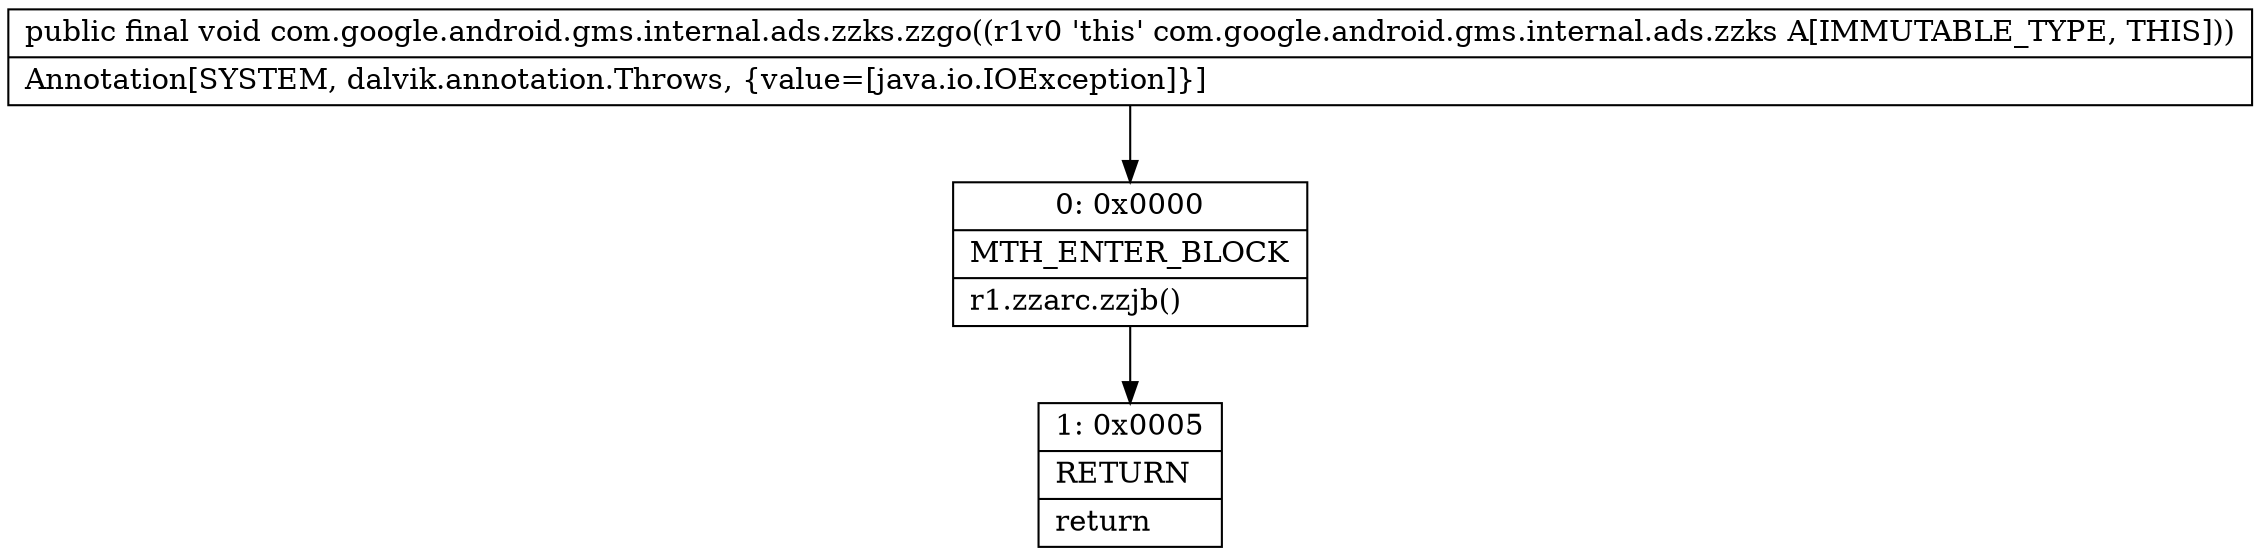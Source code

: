 digraph "CFG forcom.google.android.gms.internal.ads.zzks.zzgo()V" {
Node_0 [shape=record,label="{0\:\ 0x0000|MTH_ENTER_BLOCK\l|r1.zzarc.zzjb()\l}"];
Node_1 [shape=record,label="{1\:\ 0x0005|RETURN\l|return\l}"];
MethodNode[shape=record,label="{public final void com.google.android.gms.internal.ads.zzks.zzgo((r1v0 'this' com.google.android.gms.internal.ads.zzks A[IMMUTABLE_TYPE, THIS]))  | Annotation[SYSTEM, dalvik.annotation.Throws, \{value=[java.io.IOException]\}]\l}"];
MethodNode -> Node_0;
Node_0 -> Node_1;
}

